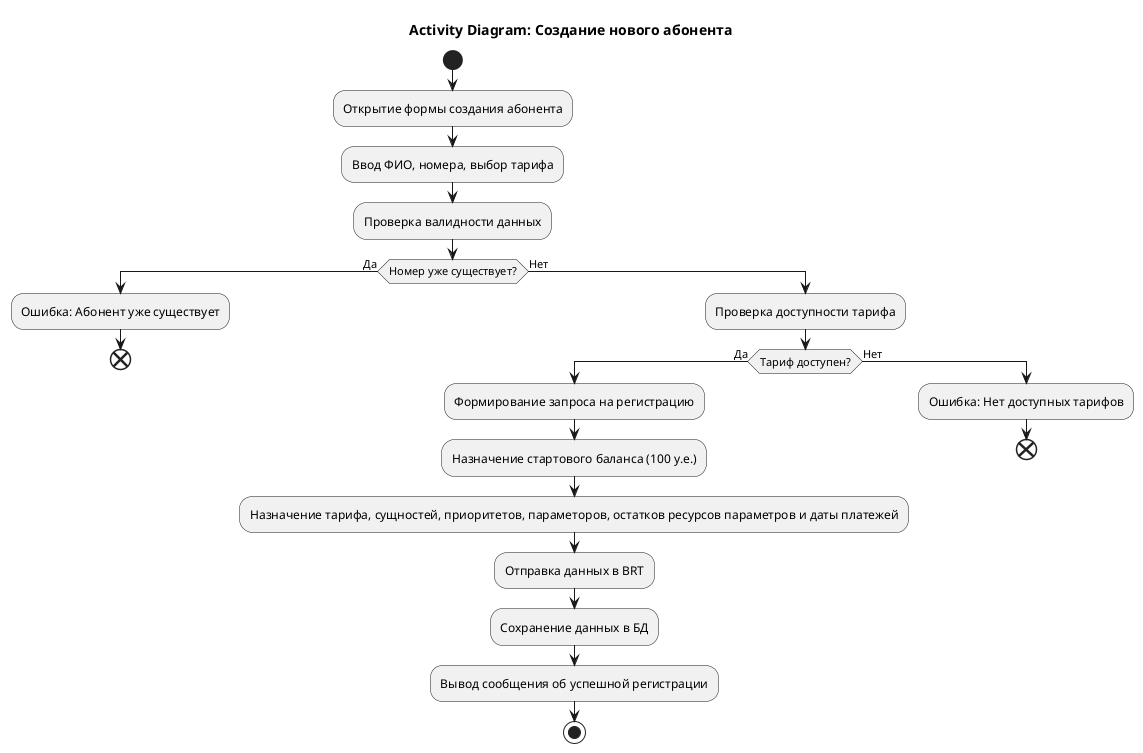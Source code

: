 @startuml

title: Activity Diagram: Создание нового абонента

start
:Открытие формы создания абонента;
:Ввод ФИО, номера, выбор тарифа;
:Проверка валидности данных;

if (Номер уже существует?) then (Да)
  :Ошибка: Абонент уже существует;
  end
else (Нет)
  :Проверка доступности тарифа;
  if (Тариф доступен?) then (Да)
    :Формирование запроса на регистрацию;
    :Назначение стартового баланса (100 у.е.);
    :Назначение тарифа, сущностей, приоритетов, параметоров, остатков ресурсов параметров и даты платежей;
    :Отправка данных в BRT;
    :Сохранение данных в БД;
    :Вывод сообщения об успешной регистрации;
    stop
  else (Нет)
    :Ошибка: Нет доступных тарифов;
    end
  endif
endif
@enduml